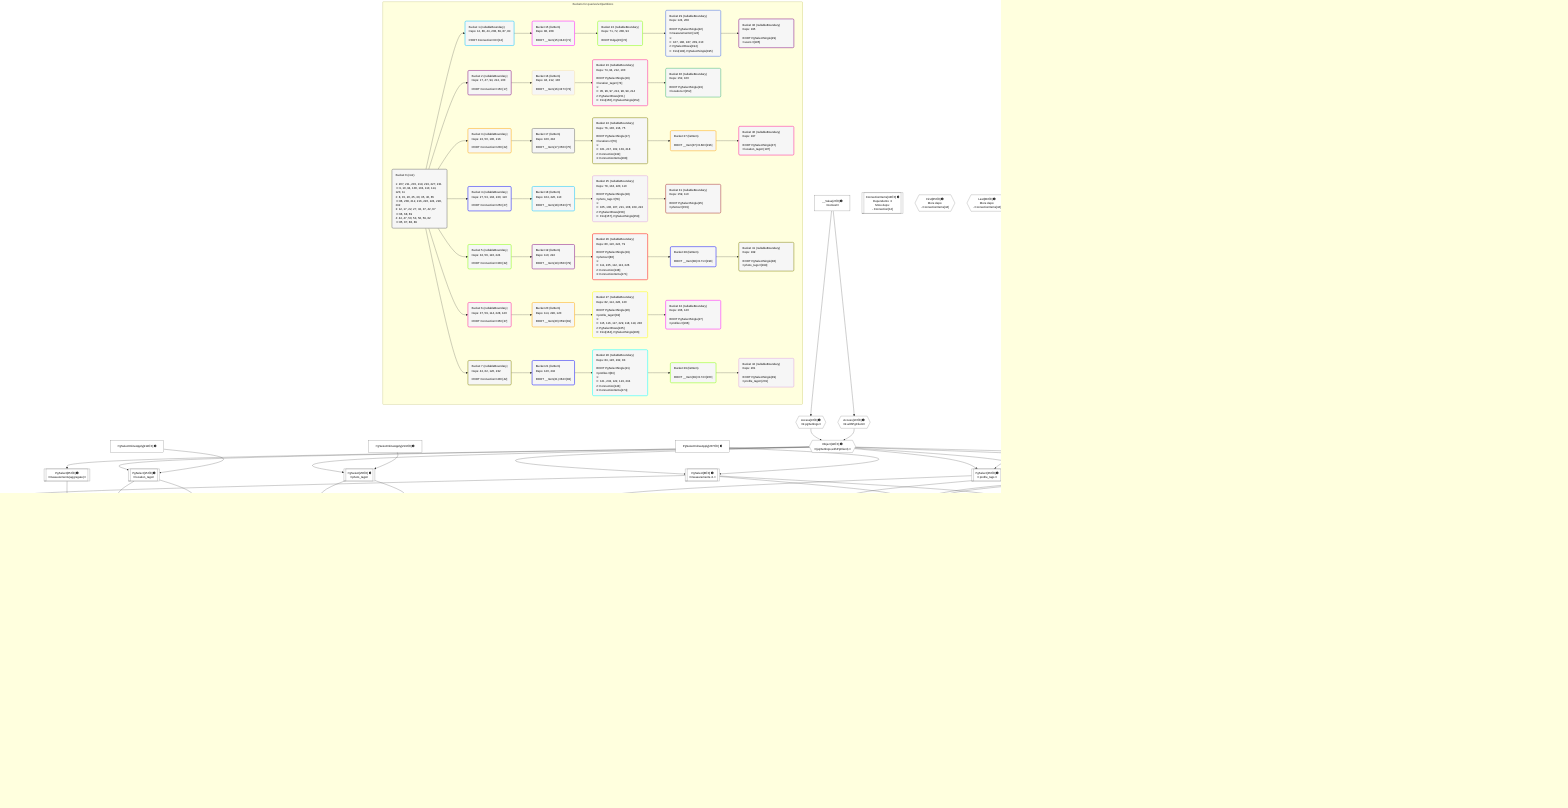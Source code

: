 %%{init: {'themeVariables': { 'fontSize': '12px'}}}%%
graph TD
    classDef path fill:#eee,stroke:#000,color:#000
    classDef plan fill:#fff,stroke-width:1px,color:#000
    classDef itemplan fill:#fff,stroke-width:2px,color:#000
    classDef unbatchedplan fill:#dff,stroke-width:1px,color:#000
    classDef sideeffectplan fill:#fcc,stroke-width:2px,color:#000
    classDef bucket fill:#f6f6f6,color:#000,stroke-width:2px,text-align:left

    subgraph "Buckets for queries/v4/partitions"
    Bucket0("Bucket 0 (root)<br /><br />1: 207, 211, 215, 219, 223, 227, 231<br />ᐳ: 9, 10, 94, 100, 104, 110, 114, 120, 11<br />2: 8, 15, 20, 25, 30, 35, 40, 65<br />ᐳ: 86, 208, 212, 216, 220, 224, 228, 232<br />3: 12, 17, 22, 27, 32, 37, 42, 67<br />ᐳ: 66, 68, 69<br />4: 44, 47, 50, 53, 56, 59, 62<br />ᐳ: 85, 87, 88, 89"):::bucket
    Bucket1("Bucket 1 (nullableBoundary)<br />Deps: 12, 86, 44, 208, 69, 87, 89<br /><br />ROOT Connectionᐸ8ᐳ[12]"):::bucket
    Bucket2("Bucket 2 (nullableBoundary)<br />Deps: 17, 47, 94, 212, 100<br /><br />ROOT Connectionᐸ15ᐳ[17]"):::bucket
    Bucket3("Bucket 3 (nullableBoundary)<br />Deps: 22, 50, 100, 216<br /><br />ROOT Connectionᐸ20ᐳ[22]"):::bucket
    Bucket4("Bucket 4 (nullableBoundary)<br />Deps: 27, 53, 104, 220, 110<br /><br />ROOT Connectionᐸ25ᐳ[27]"):::bucket
    Bucket5("Bucket 5 (nullableBoundary)<br />Deps: 32, 56, 110, 224<br /><br />ROOT Connectionᐸ30ᐳ[32]"):::bucket
    Bucket6("Bucket 6 (nullableBoundary)<br />Deps: 37, 59, 114, 228, 120<br /><br />ROOT Connectionᐸ35ᐳ[37]"):::bucket
    Bucket7("Bucket 7 (nullableBoundary)<br />Deps: 42, 62, 120, 232<br /><br />ROOT Connectionᐸ40ᐳ[42]"):::bucket
    Bucket15("Bucket 15 (listItem)<br />Deps: 86, 208<br /><br />ROOT __Item{15}ᐸ44ᐳ[71]"):::bucket
    Bucket16("Bucket 16 (listItem)<br />Deps: 94, 212, 100<br /><br />ROOT __Item{16}ᐸ47ᐳ[73]"):::bucket
    Bucket17("Bucket 17 (listItem)<br />Deps: 100, 216<br /><br />ROOT __Item{17}ᐸ50ᐳ[75]"):::bucket
    Bucket18("Bucket 18 (listItem)<br />Deps: 104, 220, 110<br /><br />ROOT __Item{18}ᐸ53ᐳ[77]"):::bucket
    Bucket19("Bucket 19 (listItem)<br />Deps: 110, 224<br /><br />ROOT __Item{19}ᐸ56ᐳ[79]"):::bucket
    Bucket20("Bucket 20 (listItem)<br />Deps: 114, 228, 120<br /><br />ROOT __Item{20}ᐸ59ᐳ[81]"):::bucket
    Bucket21("Bucket 21 (listItem)<br />Deps: 120, 232<br /><br />ROOT __Item{21}ᐸ62ᐳ[83]"):::bucket
    Bucket22("Bucket 22 (nullableBoundary)<br />Deps: 71, 72, 208, 93<br /><br />ROOT Edge{15}[72]"):::bucket
    Bucket23("Bucket 23 (nullableBoundary)<br />Deps: 74, 94, 212, 100<br /><br />ROOT PgSelectSingle{16}ᐸlocation_tagsᐳ[74]<br />1: <br />ᐳ: 95, 96, 97, 213, 98, 99, 214<br />2: PgSelectRows[151]<br />ᐳ: First[150], PgSelectSingle[152]"):::bucket
    Bucket24("Bucket 24 (nullableBoundary)<br />Deps: 76, 100, 216, 75<br /><br />ROOT PgSelectSingle{17}ᐸlocationsᐳ[76]<br />1: <br />ᐳ: 101, 217, 102, 103, 218<br />2: Connection[132]<br />3: ConnectionItems[168]"):::bucket
    Bucket25("Bucket 25 (nullableBoundary)<br />Deps: 78, 104, 220, 110<br /><br />ROOT PgSelectSingle{18}ᐸphoto_tagsᐳ[78]<br />1: <br />ᐳ: 105, 106, 107, 221, 108, 109, 222<br />2: PgSelectRows[158]<br />ᐳ: First[157], PgSelectSingle[159]"):::bucket
    Bucket26("Bucket 26 (nullableBoundary)<br />Deps: 80, 110, 224, 79<br /><br />ROOT PgSelectSingle{19}ᐸphotosᐳ[80]<br />1: <br />ᐳ: 111, 225, 112, 113, 226<br />2: Connection[138]<br />3: ConnectionItems[171]"):::bucket
    Bucket27("Bucket 27 (nullableBoundary)<br />Deps: 82, 114, 228, 120<br /><br />ROOT PgSelectSingle{20}ᐸprofile_tagsᐳ[82]<br />1: <br />ᐳ: 115, 116, 117, 229, 118, 119, 230<br />2: PgSelectRows[165]<br />ᐳ: First[164], PgSelectSingle[166]"):::bucket
    Bucket28("Bucket 28 (nullableBoundary)<br />Deps: 84, 120, 232, 83<br /><br />ROOT PgSelectSingle{21}ᐸprofilesᐳ[84]<br />1: <br />ᐳ: 121, 233, 122, 123, 234<br />2: Connection[144]<br />3: ConnectionItems[174]"):::bucket
    Bucket29("Bucket 29 (nullableBoundary)<br />Deps: 124, 208<br /><br />ROOT PgSelectSingle{22}ᐸmeasurementsᐳ[124]<br />1: <br />ᐳ: 167, 186, 187, 209, 210<br />2: PgSelectRows[194]<br />ᐳ: First[193], PgSelectSingle[195]"):::bucket
    Bucket30("Bucket 30 (nullableBoundary)<br />Deps: 152, 100<br /><br />ROOT PgSelectSingle{23}ᐸlocationsᐳ[152]"):::bucket
    Bucket31("Bucket 31 (nullableBoundary)<br />Deps: 159, 110<br /><br />ROOT PgSelectSingle{25}ᐸphotosᐳ[159]"):::bucket
    Bucket32("Bucket 32 (nullableBoundary)<br />Deps: 166, 120<br /><br />ROOT PgSelectSingle{27}ᐸprofilesᐳ[166]"):::bucket
    Bucket36("Bucket 36 (nullableBoundary)<br />Deps: 195<br /><br />ROOT PgSelectSingle{29}ᐸusersᐳ[195]"):::bucket
    Bucket37("Bucket 37 (listItem)<br /><br />ROOT __Item{37}ᐸ168ᐳ[196]"):::bucket
    Bucket38("Bucket 38 (listItem)<br /><br />ROOT __Item{38}ᐸ171ᐳ[198]"):::bucket
    Bucket39("Bucket 39 (listItem)<br /><br />ROOT __Item{39}ᐸ174ᐳ[200]"):::bucket
    Bucket40("Bucket 40 (nullableBoundary)<br />Deps: 197<br /><br />ROOT PgSelectSingle{37}ᐸlocation_tagsᐳ[197]"):::bucket
    Bucket41("Bucket 41 (nullableBoundary)<br />Deps: 199<br /><br />ROOT PgSelectSingle{38}ᐸphoto_tagsᐳ[199]"):::bucket
    Bucket42("Bucket 42 (nullableBoundary)<br />Deps: 201<br /><br />ROOT PgSelectSingle{39}ᐸprofile_tagsᐳ[201]"):::bucket
    end
    Bucket0 --> Bucket1 & Bucket2 & Bucket3 & Bucket4 & Bucket5 & Bucket6 & Bucket7
    Bucket1 --> Bucket15
    Bucket2 --> Bucket16
    Bucket3 --> Bucket17
    Bucket4 --> Bucket18
    Bucket5 --> Bucket19
    Bucket6 --> Bucket20
    Bucket7 --> Bucket21
    Bucket15 --> Bucket22
    Bucket16 --> Bucket23
    Bucket17 --> Bucket24
    Bucket18 --> Bucket25
    Bucket19 --> Bucket26
    Bucket20 --> Bucket27
    Bucket21 --> Bucket28
    Bucket22 --> Bucket29
    Bucket23 --> Bucket30
    Bucket24 --> Bucket37
    Bucket25 --> Bucket31
    Bucket26 --> Bucket38
    Bucket27 --> Bucket32
    Bucket28 --> Bucket39
    Bucket29 --> Bucket36
    Bucket37 --> Bucket40
    Bucket38 --> Bucket41
    Bucket39 --> Bucket42

    %% plan dependencies
    PgSelect8[["PgSelect[8∈0] ➊<br />ᐸmeasurements+1ᐳ"]]:::plan
    Object11{{"Object[11∈0] ➊<br />ᐸ{pgSettings,withPgClient}ᐳ"}}:::plan
    PgSelectInlineApply207["PgSelectInlineApply[207∈0] ➊"]:::plan
    Object11 & PgSelectInlineApply207 --> PgSelect8
    Access9{{"Access[9∈0] ➊<br />ᐸ2.pgSettingsᐳ"}}:::plan
    Access10{{"Access[10∈0] ➊<br />ᐸ2.withPgClientᐳ"}}:::plan
    Access9 & Access10 --> Object11
    PgSelect15[["PgSelect[15∈0] ➊<br />ᐸlocation_tagsᐳ"]]:::plan
    PgSelectInlineApply211["PgSelectInlineApply[211∈0] ➊"]:::plan
    Object11 & PgSelectInlineApply211 --> PgSelect15
    PgSelect20[["PgSelect[20∈0] ➊<br />ᐸlocationsᐳ"]]:::plan
    PgSelectInlineApply215["PgSelectInlineApply[215∈0] ➊"]:::plan
    Object11 & PgSelectInlineApply215 --> PgSelect20
    PgSelect25[["PgSelect[25∈0] ➊<br />ᐸphoto_tagsᐳ"]]:::plan
    PgSelectInlineApply219["PgSelectInlineApply[219∈0] ➊"]:::plan
    Object11 & PgSelectInlineApply219 --> PgSelect25
    PgSelect30[["PgSelect[30∈0] ➊<br />ᐸphotosᐳ"]]:::plan
    PgSelectInlineApply223["PgSelectInlineApply[223∈0] ➊"]:::plan
    Object11 & PgSelectInlineApply223 --> PgSelect30
    PgSelect35[["PgSelect[35∈0] ➊<br />ᐸprofile_tagsᐳ"]]:::plan
    PgSelectInlineApply227["PgSelectInlineApply[227∈0] ➊"]:::plan
    Object11 & PgSelectInlineApply227 --> PgSelect35
    PgSelect40[["PgSelect[40∈0] ➊<br />ᐸprofilesᐳ"]]:::plan
    PgSelectInlineApply231["PgSelectInlineApply[231∈0] ➊"]:::plan
    Object11 & PgSelectInlineApply231 --> PgSelect40
    __Value2["__Value[2∈0] ➊<br />ᐸcontextᐳ"]:::plan
    __Value2 --> Access9
    __Value2 --> Access10
    Connection12[["Connection[12∈0] ➊<br />ᐸ8ᐳ<br />Dependents: 4"]]:::plan
    PgSelect8 --> Connection12
    Connection17[["Connection[17∈0] ➊<br />ᐸ15ᐳ"]]:::plan
    PgSelect15 --> Connection17
    Connection22[["Connection[22∈0] ➊<br />ᐸ20ᐳ"]]:::plan
    PgSelect20 --> Connection22
    Connection27[["Connection[27∈0] ➊<br />ᐸ25ᐳ"]]:::plan
    PgSelect25 --> Connection27
    Connection32[["Connection[32∈0] ➊<br />ᐸ30ᐳ"]]:::plan
    PgSelect30 --> Connection32
    Connection37[["Connection[37∈0] ➊<br />ᐸ35ᐳ"]]:::plan
    PgSelect35 --> Connection37
    Connection42[["Connection[42∈0] ➊<br />ᐸ40ᐳ"]]:::plan
    PgSelect40 --> Connection42
    ConnectionItems44[["ConnectionItems[44∈0] ➊<br />Dependents: 3<br />More deps:<br />- Connection[12]"]]:::plan
    ConnectionItems47[["ConnectionItems[47∈0] ➊"]]:::plan
    Connection17 --> ConnectionItems47
    ConnectionItems50[["ConnectionItems[50∈0] ➊"]]:::plan
    Connection22 --> ConnectionItems50
    ConnectionItems53[["ConnectionItems[53∈0] ➊"]]:::plan
    Connection27 --> ConnectionItems53
    ConnectionItems56[["ConnectionItems[56∈0] ➊"]]:::plan
    Connection32 --> ConnectionItems56
    ConnectionItems59[["ConnectionItems[59∈0] ➊"]]:::plan
    Connection37 --> ConnectionItems59
    ConnectionItems62[["ConnectionItems[62∈0] ➊"]]:::plan
    Connection42 --> ConnectionItems62
    PgSelect65[["PgSelect[65∈0] ➊<br />ᐸmeasurements(aggregate)ᐳ"]]:::plan
    Object11 --> PgSelect65
    First66{{"First[66∈0] ➊"}}:::plan
    PgSelectRows67[["PgSelectRows[67∈0] ➊"]]:::plan
    PgSelectRows67 --> First66
    PgSelect65 --> PgSelectRows67
    PgSelectSingle68{{"PgSelectSingle[68∈0] ➊<br />ᐸmeasurementsᐳ"}}:::plan
    First66 --> PgSelectSingle68
    First85{{"First[85∈0] ➊<br />More deps:<br />- ConnectionItems[44]"}}:::plan
    Access86{{"Access[86∈0] ➊<br />ᐸ8.cursorDetailsᐳ<br />Dependents: 3"}}:::plan
    PgSelect8 --> Access86
    Last88{{"Last[88∈0] ➊<br />More deps:<br />- ConnectionItems[44]"}}:::plan
    Access208{{"Access[208∈0] ➊<br />ᐸ8.m.joinDetailsFor189ᐳ"}}:::plan
    PgSelect8 --> Access208
    Access212{{"Access[212∈0] ➊<br />ᐸ15.m.joinDetailsFor146ᐳ"}}:::plan
    PgSelect15 --> Access212
    Access216{{"Access[216∈0] ➊<br />ᐸ20.m.subqueryDetailsFor128ᐳ"}}:::plan
    PgSelect20 --> Access216
    Access220{{"Access[220∈0] ➊<br />ᐸ25.m.joinDetailsFor153ᐳ"}}:::plan
    PgSelect25 --> Access220
    Access224{{"Access[224∈0] ➊<br />ᐸ30.m.subqueryDetailsFor134ᐳ"}}:::plan
    PgSelect30 --> Access224
    Access228{{"Access[228∈0] ➊<br />ᐸ35.m.joinDetailsFor160ᐳ"}}:::plan
    PgSelect35 --> Access228
    Access232{{"Access[232∈0] ➊<br />ᐸ40.m.subqueryDetailsFor140ᐳ"}}:::plan
    PgSelect40 --> Access232
    PageInfo70{{"PageInfo[70∈1] ➊<br />More deps:<br />- Connection[12]"}}:::plan
    Access90{{"Access[90∈1] ➊<br />ᐸ12.hasNextPageᐳ<br />More deps:<br />- Connection[12]"}}:::plan
    Access91{{"Access[91∈1] ➊<br />ᐸ12.hasPreviousPageᐳ<br />More deps:<br />- Connection[12]"}}:::plan
    Edge72{{"Edge[72∈15]"}}:::plan
    __Item71[/"__Item[71∈15]<br />ᐸ44ᐳ<br />More deps:<br />- ConnectionItems[44]"\]:::itemplan
    PgCursor93{{"PgCursor[93∈15]<br />More deps:<br />- Access[86]"}}:::plan
    __Item71 & PgCursor93 --> Edge72
    __Item71 --> PgCursor93
    __Item73[/"__Item[73∈16]<br />ᐸ47ᐳ"\]:::itemplan
    ConnectionItems47 ==> __Item73
    PgSelectSingle74{{"PgSelectSingle[74∈16]<br />ᐸlocation_tagsᐳ"}}:::plan
    __Item73 --> PgSelectSingle74
    __Item75[/"__Item[75∈17]<br />ᐸ50ᐳ"\]:::itemplan
    ConnectionItems50 ==> __Item75
    PgSelectSingle76{{"PgSelectSingle[76∈17]<br />ᐸlocationsᐳ"}}:::plan
    __Item75 --> PgSelectSingle76
    __Item77[/"__Item[77∈18]<br />ᐸ53ᐳ"\]:::itemplan
    ConnectionItems53 ==> __Item77
    PgSelectSingle78{{"PgSelectSingle[78∈18]<br />ᐸphoto_tagsᐳ"}}:::plan
    __Item77 --> PgSelectSingle78
    __Item79[/"__Item[79∈19]<br />ᐸ56ᐳ"\]:::itemplan
    ConnectionItems56 ==> __Item79
    PgSelectSingle80{{"PgSelectSingle[80∈19]<br />ᐸphotosᐳ"}}:::plan
    __Item79 --> PgSelectSingle80
    __Item81[/"__Item[81∈20]<br />ᐸ59ᐳ"\]:::itemplan
    ConnectionItems59 ==> __Item81
    PgSelectSingle82{{"PgSelectSingle[82∈20]<br />ᐸprofile_tagsᐳ"}}:::plan
    __Item81 --> PgSelectSingle82
    __Item83[/"__Item[83∈21]<br />ᐸ62ᐳ"\]:::itemplan
    ConnectionItems62 ==> __Item83
    PgSelectSingle84{{"PgSelectSingle[84∈21]<br />ᐸprofilesᐳ"}}:::plan
    __Item83 --> PgSelectSingle84
    PgSelectSingle124{{"PgSelectSingle[124∈22]<br />ᐸmeasurementsᐳ"}}:::plan
    __Item71 --> PgSelectSingle124
    List98{{"List[98∈23]<br />ᐸ94,95,96,97ᐳ<br />More deps:<br />- Constantᐸ'location_tags'ᐳ[94]"}}:::plan
    PgClassExpression95{{"PgClassExpression[95∈23]<br />ᐸ__location...tity_kind”ᐳ"}}:::plan
    PgClassExpression96{{"PgClassExpression[96∈23]<br />ᐸ__location...entity_id”ᐳ"}}:::plan
    PgClassExpression97{{"PgClassExpression[97∈23]<br />ᐸ__location_tags__.”tag”ᐳ"}}:::plan
    PgClassExpression95 & PgClassExpression96 & PgClassExpression97 --> List98
    List213{{"List[213∈23]<br />ᐸ212,74ᐳ"}}:::plan
    Access212 & PgSelectSingle74 --> List213
    PgSelectSingle74 --> PgClassExpression95
    PgSelectSingle74 --> PgClassExpression96
    PgSelectSingle74 --> PgClassExpression97
    Lambda99{{"Lambda[99∈23]<br />ᐸbase64JSONEncodeᐳ"}}:::plan
    List98 --> Lambda99
    First150{{"First[150∈23]"}}:::plan
    PgSelectRows151[["PgSelectRows[151∈23]"]]:::plan
    PgSelectRows151 --> First150
    Lambda214{{"Lambda[214∈23]<br />ᐸpgInlineViaJoinTransformᐳ"}}:::plan
    Lambda214 --> PgSelectRows151
    PgSelectSingle152{{"PgSelectSingle[152∈23]<br />ᐸlocationsᐳ"}}:::plan
    First150 --> PgSelectSingle152
    List213 --> Lambda214
    List102{{"List[102∈24]<br />ᐸ100,101ᐳ<br />More deps:<br />- Constantᐸ'locations'ᐳ[100]"}}:::plan
    PgClassExpression101{{"PgClassExpression[101∈24]<br />ᐸ__locations__.”id”ᐳ"}}:::plan
    PgClassExpression101 --> List102
    List217{{"List[217∈24]<br />ᐸ216,75ᐳ"}}:::plan
    Access216 & __Item75 --> List217
    PgSelectSingle76 --> PgClassExpression101
    Lambda103{{"Lambda[103∈24]<br />ᐸbase64JSONEncodeᐳ"}}:::plan
    List102 --> Lambda103
    Connection132[["Connection[132∈24]<br />ᐸ218ᐳ"]]:::plan
    Lambda218{{"Lambda[218∈24]<br />ᐸpgInlineViaSubqueryTransformᐳ"}}:::plan
    Lambda218 --> Connection132
    ConnectionItems168[["ConnectionItems[168∈24]"]]:::plan
    Connection132 --> ConnectionItems168
    List217 --> Lambda218
    List108{{"List[108∈25]<br />ᐸ104,105,106,107ᐳ<br />More deps:<br />- Constantᐸ'photo_tags'ᐳ[104]"}}:::plan
    PgClassExpression105{{"PgClassExpression[105∈25]<br />ᐸ__photo_ta...tity_kind”ᐳ"}}:::plan
    PgClassExpression106{{"PgClassExpression[106∈25]<br />ᐸ__photo_ta...entity_id”ᐳ"}}:::plan
    PgClassExpression107{{"PgClassExpression[107∈25]<br />ᐸ__photo_tags__.”tag”ᐳ"}}:::plan
    PgClassExpression105 & PgClassExpression106 & PgClassExpression107 --> List108
    List221{{"List[221∈25]<br />ᐸ220,78ᐳ"}}:::plan
    Access220 & PgSelectSingle78 --> List221
    PgSelectSingle78 --> PgClassExpression105
    PgSelectSingle78 --> PgClassExpression106
    PgSelectSingle78 --> PgClassExpression107
    Lambda109{{"Lambda[109∈25]<br />ᐸbase64JSONEncodeᐳ"}}:::plan
    List108 --> Lambda109
    First157{{"First[157∈25]"}}:::plan
    PgSelectRows158[["PgSelectRows[158∈25]"]]:::plan
    PgSelectRows158 --> First157
    Lambda222{{"Lambda[222∈25]<br />ᐸpgInlineViaJoinTransformᐳ"}}:::plan
    Lambda222 --> PgSelectRows158
    PgSelectSingle159{{"PgSelectSingle[159∈25]<br />ᐸphotosᐳ"}}:::plan
    First157 --> PgSelectSingle159
    List221 --> Lambda222
    List112{{"List[112∈26]<br />ᐸ110,111ᐳ<br />More deps:<br />- Constantᐸ'photos'ᐳ[110]"}}:::plan
    PgClassExpression111{{"PgClassExpression[111∈26]<br />ᐸ__photos__.”id”ᐳ"}}:::plan
    PgClassExpression111 --> List112
    List225{{"List[225∈26]<br />ᐸ224,79ᐳ"}}:::plan
    Access224 & __Item79 --> List225
    PgSelectSingle80 --> PgClassExpression111
    Lambda113{{"Lambda[113∈26]<br />ᐸbase64JSONEncodeᐳ"}}:::plan
    List112 --> Lambda113
    Connection138[["Connection[138∈26]<br />ᐸ226ᐳ"]]:::plan
    Lambda226{{"Lambda[226∈26]<br />ᐸpgInlineViaSubqueryTransformᐳ"}}:::plan
    Lambda226 --> Connection138
    ConnectionItems171[["ConnectionItems[171∈26]"]]:::plan
    Connection138 --> ConnectionItems171
    List225 --> Lambda226
    List118{{"List[118∈27]<br />ᐸ114,115,116,117ᐳ<br />More deps:<br />- Constantᐸ'profile_tags'ᐳ[114]"}}:::plan
    PgClassExpression115{{"PgClassExpression[115∈27]<br />ᐸ__profile_...tity_kind”ᐳ"}}:::plan
    PgClassExpression116{{"PgClassExpression[116∈27]<br />ᐸ__profile_...entity_id”ᐳ"}}:::plan
    PgClassExpression117{{"PgClassExpression[117∈27]<br />ᐸ__profile_tags__.”tag”ᐳ"}}:::plan
    PgClassExpression115 & PgClassExpression116 & PgClassExpression117 --> List118
    List229{{"List[229∈27]<br />ᐸ228,82ᐳ"}}:::plan
    Access228 & PgSelectSingle82 --> List229
    PgSelectSingle82 --> PgClassExpression115
    PgSelectSingle82 --> PgClassExpression116
    PgSelectSingle82 --> PgClassExpression117
    Lambda119{{"Lambda[119∈27]<br />ᐸbase64JSONEncodeᐳ"}}:::plan
    List118 --> Lambda119
    First164{{"First[164∈27]"}}:::plan
    PgSelectRows165[["PgSelectRows[165∈27]"]]:::plan
    PgSelectRows165 --> First164
    Lambda230{{"Lambda[230∈27]<br />ᐸpgInlineViaJoinTransformᐳ"}}:::plan
    Lambda230 --> PgSelectRows165
    PgSelectSingle166{{"PgSelectSingle[166∈27]<br />ᐸprofilesᐳ"}}:::plan
    First164 --> PgSelectSingle166
    List229 --> Lambda230
    List122{{"List[122∈28]<br />ᐸ120,121ᐳ<br />More deps:<br />- Constantᐸ'profiles'ᐳ[120]"}}:::plan
    PgClassExpression121{{"PgClassExpression[121∈28]<br />ᐸ__profiles__.”id”ᐳ"}}:::plan
    PgClassExpression121 --> List122
    List233{{"List[233∈28]<br />ᐸ232,83ᐳ"}}:::plan
    Access232 & __Item83 --> List233
    PgSelectSingle84 --> PgClassExpression121
    Lambda123{{"Lambda[123∈28]<br />ᐸbase64JSONEncodeᐳ"}}:::plan
    List122 --> Lambda123
    Connection144[["Connection[144∈28]<br />ᐸ234ᐳ"]]:::plan
    Lambda234{{"Lambda[234∈28]<br />ᐸpgInlineViaSubqueryTransformᐳ"}}:::plan
    Lambda234 --> Connection144
    ConnectionItems174[["ConnectionItems[174∈28]"]]:::plan
    Connection144 --> ConnectionItems174
    List233 --> Lambda234
    List209{{"List[209∈29]<br />ᐸ208,124ᐳ"}}:::plan
    Access208 & PgSelectSingle124 --> List209
    PgClassExpression167{{"PgClassExpression[167∈29]<br />ᐸ__measurem...timestamp”ᐳ"}}:::plan
    PgSelectSingle124 --> PgClassExpression167
    PgClassExpression186{{"PgClassExpression[186∈29]<br />ᐸ__measurements__.”key”ᐳ"}}:::plan
    PgClassExpression167 o--o PgClassExpression186
    PgClassExpression187{{"PgClassExpression[187∈29]<br />ᐸ__measurem...__.”value”ᐳ"}}:::plan
    PgClassExpression186 o--o PgClassExpression187
    First193{{"First[193∈29]"}}:::plan
    PgSelectRows194[["PgSelectRows[194∈29]"]]:::plan
    PgSelectRows194 --> First193
    Lambda210{{"Lambda[210∈29]<br />ᐸpgInlineViaJoinTransformᐳ"}}:::plan
    Lambda210 --> PgSelectRows194
    PgSelectSingle195{{"PgSelectSingle[195∈29]<br />ᐸusersᐳ"}}:::plan
    First193 --> PgSelectSingle195
    List209 --> Lambda210
    List178{{"List[178∈30]<br />ᐸ100,177ᐳ<br />More deps:<br />- Constantᐸ'locations'ᐳ[100]"}}:::plan
    PgClassExpression177{{"PgClassExpression[177∈30]<br />ᐸ__locations__.”id”ᐳ"}}:::plan
    PgClassExpression177 --> List178
    PgSelectSingle152 --> PgClassExpression177
    Lambda179{{"Lambda[179∈30]<br />ᐸbase64JSONEncodeᐳ"}}:::plan
    List178 --> Lambda179
    List181{{"List[181∈31]<br />ᐸ110,180ᐳ<br />More deps:<br />- Constantᐸ'photos'ᐳ[110]"}}:::plan
    PgClassExpression180{{"PgClassExpression[180∈31]<br />ᐸ__photos__.”id”ᐳ"}}:::plan
    PgClassExpression180 --> List181
    PgSelectSingle159 --> PgClassExpression180
    Lambda182{{"Lambda[182∈31]<br />ᐸbase64JSONEncodeᐳ"}}:::plan
    List181 --> Lambda182
    List184{{"List[184∈32]<br />ᐸ120,183ᐳ<br />More deps:<br />- Constantᐸ'profiles'ᐳ[120]"}}:::plan
    PgClassExpression183{{"PgClassExpression[183∈32]<br />ᐸ__profiles__.”id”ᐳ"}}:::plan
    PgClassExpression183 --> List184
    PgSelectSingle166 --> PgClassExpression183
    Lambda185{{"Lambda[185∈32]<br />ᐸbase64JSONEncodeᐳ"}}:::plan
    List184 --> Lambda185
    PgClassExpression202{{"PgClassExpression[202∈36]<br />ᐸ__users__.”id”ᐳ"}}:::plan
    PgSelectSingle195 --> PgClassExpression202
    PgClassExpression203{{"PgClassExpression[203∈36]<br />ᐸ__users__.”name”ᐳ"}}:::plan
    PgClassExpression202 o--o PgClassExpression203
    __Item196[/"__Item[196∈37]<br />ᐸ168ᐳ"\]:::itemplan
    ConnectionItems168 ==> __Item196
    PgSelectSingle197{{"PgSelectSingle[197∈37]<br />ᐸlocation_tagsᐳ"}}:::plan
    __Item196 --> PgSelectSingle197
    __Item198[/"__Item[198∈38]<br />ᐸ171ᐳ"\]:::itemplan
    ConnectionItems171 ==> __Item198
    PgSelectSingle199{{"PgSelectSingle[199∈38]<br />ᐸphoto_tagsᐳ"}}:::plan
    __Item198 --> PgSelectSingle199
    __Item200[/"__Item[200∈39]<br />ᐸ174ᐳ"\]:::itemplan
    ConnectionItems174 ==> __Item200
    PgSelectSingle201{{"PgSelectSingle[201∈39]<br />ᐸprofile_tagsᐳ"}}:::plan
    __Item200 --> PgSelectSingle201
    PgClassExpression204{{"PgClassExpression[204∈40]<br />ᐸ__location_tags__.”tag”ᐳ"}}:::plan
    PgSelectSingle197 --> PgClassExpression204
    PgClassExpression205{{"PgClassExpression[205∈41]<br />ᐸ__photo_tags__.”tag”ᐳ"}}:::plan
    PgSelectSingle199 --> PgClassExpression205
    PgClassExpression206{{"PgClassExpression[206∈42]<br />ᐸ__profile_tags__.”tag”ᐳ"}}:::plan
    PgSelectSingle201 --> PgClassExpression206

    %% define steps
    classDef bucket0 stroke:#696969
    class Bucket0,__Value2,PgSelect8,Access9,Access10,Object11,Connection12,PgSelect15,Connection17,PgSelect20,Connection22,PgSelect25,Connection27,PgSelect30,Connection32,PgSelect35,Connection37,PgSelect40,Connection42,ConnectionItems44,ConnectionItems47,ConnectionItems50,ConnectionItems53,ConnectionItems56,ConnectionItems59,ConnectionItems62,PgSelect65,First66,PgSelectRows67,PgSelectSingle68,First85,Access86,Last88,PgSelectInlineApply207,Access208,PgSelectInlineApply211,Access212,PgSelectInlineApply215,Access216,PgSelectInlineApply219,Access220,PgSelectInlineApply223,Access224,PgSelectInlineApply227,Access228,PgSelectInlineApply231,Access232 bucket0
    classDef bucket1 stroke:#00bfff
    class Bucket1,PageInfo70,Access90,Access91 bucket1
    classDef bucket2 stroke:#7f007f
    class Bucket2 bucket2
    classDef bucket3 stroke:#ffa500
    class Bucket3 bucket3
    classDef bucket4 stroke:#0000ff
    class Bucket4 bucket4
    classDef bucket5 stroke:#7fff00
    class Bucket5 bucket5
    classDef bucket6 stroke:#ff1493
    class Bucket6 bucket6
    classDef bucket7 stroke:#808000
    class Bucket7 bucket7
    classDef bucket15 stroke:#ff00ff
    class Bucket15,__Item71,Edge72,PgCursor93 bucket15
    classDef bucket16 stroke:#f5deb3
    class Bucket16,__Item73,PgSelectSingle74 bucket16
    classDef bucket17 stroke:#696969
    class Bucket17,__Item75,PgSelectSingle76 bucket17
    classDef bucket18 stroke:#00bfff
    class Bucket18,__Item77,PgSelectSingle78 bucket18
    classDef bucket19 stroke:#7f007f
    class Bucket19,__Item79,PgSelectSingle80 bucket19
    classDef bucket20 stroke:#ffa500
    class Bucket20,__Item81,PgSelectSingle82 bucket20
    classDef bucket21 stroke:#0000ff
    class Bucket21,__Item83,PgSelectSingle84 bucket21
    classDef bucket22 stroke:#7fff00
    class Bucket22,PgSelectSingle124 bucket22
    classDef bucket23 stroke:#ff1493
    class Bucket23,PgClassExpression95,PgClassExpression96,PgClassExpression97,List98,Lambda99,First150,PgSelectRows151,PgSelectSingle152,List213,Lambda214 bucket23
    classDef bucket24 stroke:#808000
    class Bucket24,PgClassExpression101,List102,Lambda103,Connection132,ConnectionItems168,List217,Lambda218 bucket24
    classDef bucket25 stroke:#dda0dd
    class Bucket25,PgClassExpression105,PgClassExpression106,PgClassExpression107,List108,Lambda109,First157,PgSelectRows158,PgSelectSingle159,List221,Lambda222 bucket25
    classDef bucket26 stroke:#ff0000
    class Bucket26,PgClassExpression111,List112,Lambda113,Connection138,ConnectionItems171,List225,Lambda226 bucket26
    classDef bucket27 stroke:#ffff00
    class Bucket27,PgClassExpression115,PgClassExpression116,PgClassExpression117,List118,Lambda119,First164,PgSelectRows165,PgSelectSingle166,List229,Lambda230 bucket27
    classDef bucket28 stroke:#00ffff
    class Bucket28,PgClassExpression121,List122,Lambda123,Connection144,ConnectionItems174,List233,Lambda234 bucket28
    classDef bucket29 stroke:#4169e1
    class Bucket29,PgClassExpression167,PgClassExpression186,PgClassExpression187,First193,PgSelectRows194,PgSelectSingle195,List209,Lambda210 bucket29
    classDef bucket30 stroke:#3cb371
    class Bucket30,PgClassExpression177,List178,Lambda179 bucket30
    classDef bucket31 stroke:#a52a2a
    class Bucket31,PgClassExpression180,List181,Lambda182 bucket31
    classDef bucket32 stroke:#ff00ff
    class Bucket32,PgClassExpression183,List184,Lambda185 bucket32
    classDef bucket36 stroke:#7f007f
    class Bucket36,PgClassExpression202,PgClassExpression203 bucket36
    classDef bucket37 stroke:#ffa500
    class Bucket37,__Item196,PgSelectSingle197 bucket37
    classDef bucket38 stroke:#0000ff
    class Bucket38,__Item198,PgSelectSingle199 bucket38
    classDef bucket39 stroke:#7fff00
    class Bucket39,__Item200,PgSelectSingle201 bucket39
    classDef bucket40 stroke:#ff1493
    class Bucket40,PgClassExpression204 bucket40
    classDef bucket41 stroke:#808000
    class Bucket41,PgClassExpression205 bucket41
    classDef bucket42 stroke:#dda0dd
    class Bucket42,PgClassExpression206 bucket42